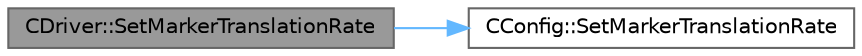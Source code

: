 digraph "CDriver::SetMarkerTranslationRate"
{
 // LATEX_PDF_SIZE
  bgcolor="transparent";
  edge [fontname=Helvetica,fontsize=10,labelfontname=Helvetica,labelfontsize=10];
  node [fontname=Helvetica,fontsize=10,shape=box,height=0.2,width=0.4];
  rankdir="LR";
  Node1 [id="Node000001",label="CDriver::SetMarkerTranslationRate",height=0.2,width=0.4,color="gray40", fillcolor="grey60", style="filled", fontcolor="black",tooltip="Set the moving wall marker translation rates."];
  Node1 -> Node2 [id="edge1_Node000001_Node000002",color="steelblue1",style="solid",tooltip=" "];
  Node2 [id="Node000002",label="CConfig::SetMarkerTranslationRate",height=0.2,width=0.4,color="grey40", fillcolor="white", style="filled",URL="$classCConfig.html#addc03f5b568a61412aeba58337e94afa",tooltip="Set the translation rate of the marker."];
}
